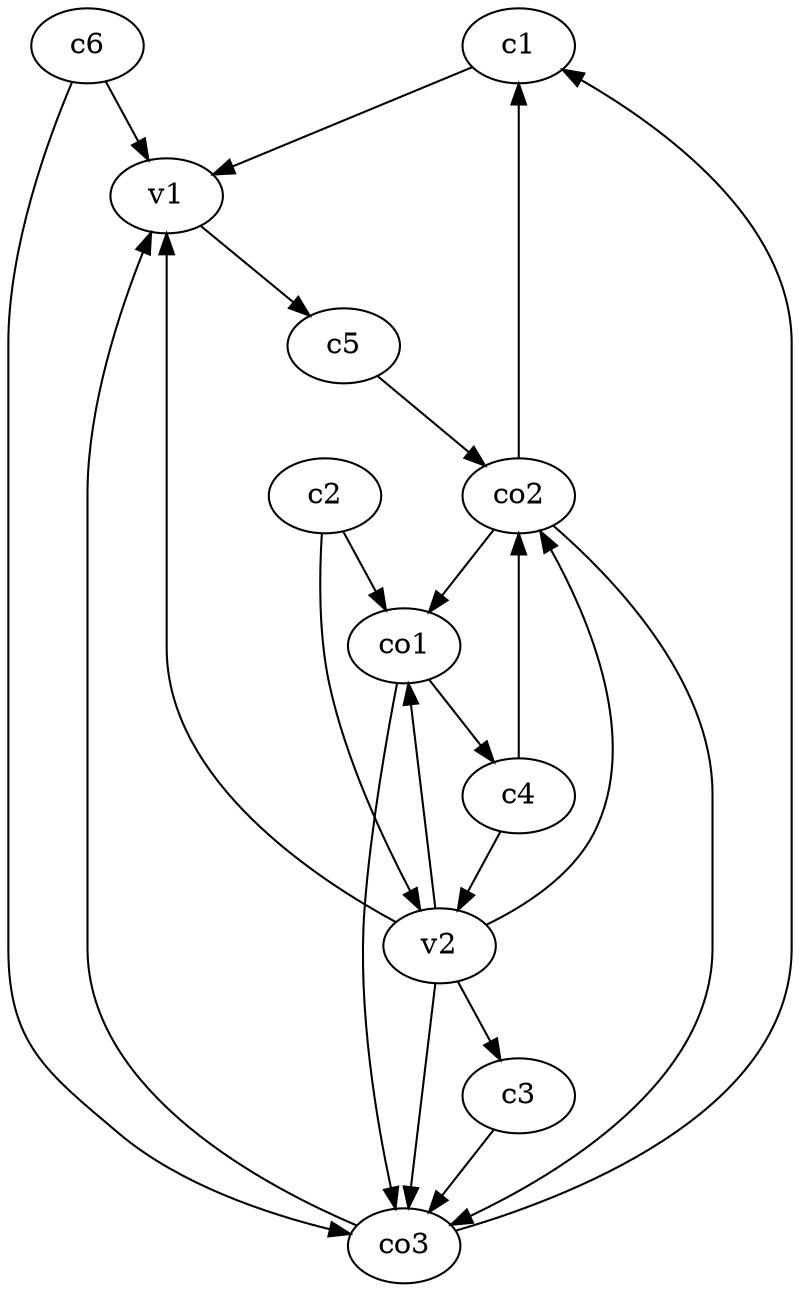 strict digraph  {
c1;
c2;
c3;
c4;
c5;
c6;
v1;
v2;
co1;
co2;
co3;
c1 -> v1  [weight=1];
c2 -> v2  [weight=1];
c2 -> co1  [weight=1];
c3 -> co3  [weight=1];
c4 -> v2  [weight=1];
c4 -> co2  [weight=1];
c5 -> co2  [weight=1];
c6 -> v1  [weight=1];
c6 -> co3  [weight=1];
v1 -> c5  [weight=1];
v2 -> c3  [weight=1];
v2 -> co3  [weight=1];
v2 -> co1  [weight=1];
v2 -> co2  [weight=1];
v2 -> v1  [weight=1];
co1 -> c4  [weight=1];
co1 -> co3  [weight=1];
co2 -> c1  [weight=1];
co2 -> co3  [weight=1];
co2 -> co1  [weight=1];
co3 -> c1  [weight=1];
co3 -> v1  [weight=1];
}
